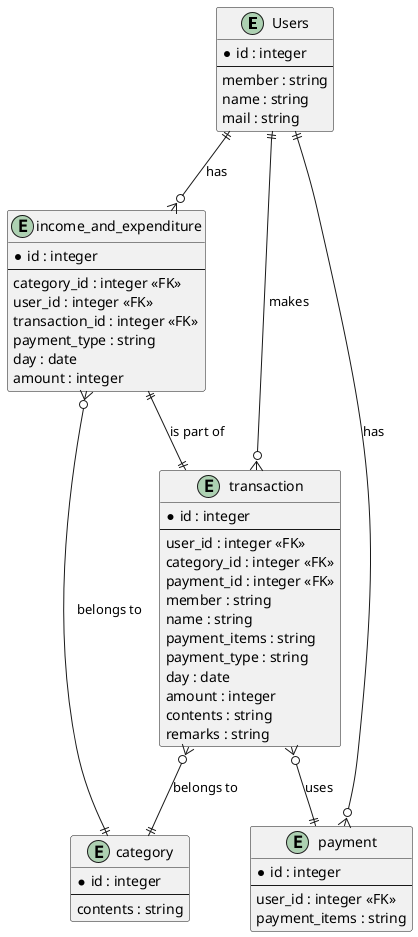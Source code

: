 @startuml app
entity "Users" {
  *id : integer
  --
  member : string
  name : string
  mail : string
}

entity "income_and_expenditure" {
  *id : integer
  --
  category_id : integer <<FK>>
  user_id : integer <<FK>>
  transaction_id : integer <<FK>>
  payment_type : string
  day : date
  amount : integer
}

entity "category" {
  *id : integer
  --
  contents : string
}

entity "payment" {
  *id : integer
  --
  user_id : integer <<FK>>
  payment_items : string
}

entity "transaction" {
  *id : integer
  --
  user_id : integer <<FK>>
  category_id : integer <<FK>>
  payment_id : integer <<FK>>
  member : string
  name : string
  payment_items : string
  payment_type : string
  day : date
  amount : integer
  contents : string
  remarks : string
}

Users ||--o{ income_and_expenditure : has
Users ||--o{ payment : has
Users ||--o{ transaction : makes

income_and_expenditure }o--|| category : belongs to
income_and_expenditure ||--|| transaction : is part of

transaction }o--|| category : belongs to
transaction }o--|| payment : uses
@enduml